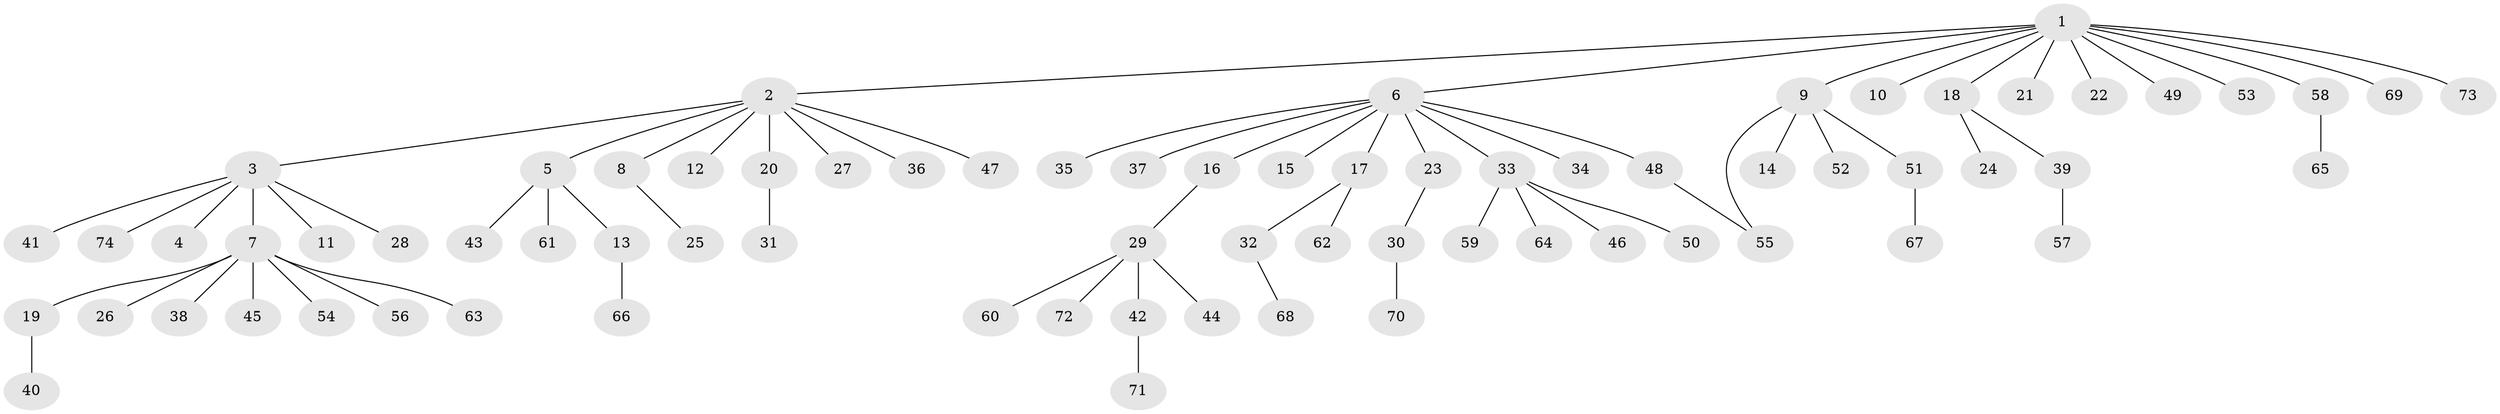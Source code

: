 // Generated by graph-tools (version 1.1) at 2025/26/03/09/25 03:26:02]
// undirected, 74 vertices, 74 edges
graph export_dot {
graph [start="1"]
  node [color=gray90,style=filled];
  1;
  2;
  3;
  4;
  5;
  6;
  7;
  8;
  9;
  10;
  11;
  12;
  13;
  14;
  15;
  16;
  17;
  18;
  19;
  20;
  21;
  22;
  23;
  24;
  25;
  26;
  27;
  28;
  29;
  30;
  31;
  32;
  33;
  34;
  35;
  36;
  37;
  38;
  39;
  40;
  41;
  42;
  43;
  44;
  45;
  46;
  47;
  48;
  49;
  50;
  51;
  52;
  53;
  54;
  55;
  56;
  57;
  58;
  59;
  60;
  61;
  62;
  63;
  64;
  65;
  66;
  67;
  68;
  69;
  70;
  71;
  72;
  73;
  74;
  1 -- 2;
  1 -- 6;
  1 -- 9;
  1 -- 10;
  1 -- 18;
  1 -- 21;
  1 -- 22;
  1 -- 49;
  1 -- 53;
  1 -- 58;
  1 -- 69;
  1 -- 73;
  2 -- 3;
  2 -- 5;
  2 -- 8;
  2 -- 12;
  2 -- 20;
  2 -- 27;
  2 -- 36;
  2 -- 47;
  3 -- 4;
  3 -- 7;
  3 -- 11;
  3 -- 28;
  3 -- 41;
  3 -- 74;
  5 -- 13;
  5 -- 43;
  5 -- 61;
  6 -- 15;
  6 -- 16;
  6 -- 17;
  6 -- 23;
  6 -- 33;
  6 -- 34;
  6 -- 35;
  6 -- 37;
  6 -- 48;
  7 -- 19;
  7 -- 26;
  7 -- 38;
  7 -- 45;
  7 -- 54;
  7 -- 56;
  7 -- 63;
  8 -- 25;
  9 -- 14;
  9 -- 51;
  9 -- 52;
  9 -- 55;
  13 -- 66;
  16 -- 29;
  17 -- 32;
  17 -- 62;
  18 -- 24;
  18 -- 39;
  19 -- 40;
  20 -- 31;
  23 -- 30;
  29 -- 42;
  29 -- 44;
  29 -- 60;
  29 -- 72;
  30 -- 70;
  32 -- 68;
  33 -- 46;
  33 -- 50;
  33 -- 59;
  33 -- 64;
  39 -- 57;
  42 -- 71;
  48 -- 55;
  51 -- 67;
  58 -- 65;
}
